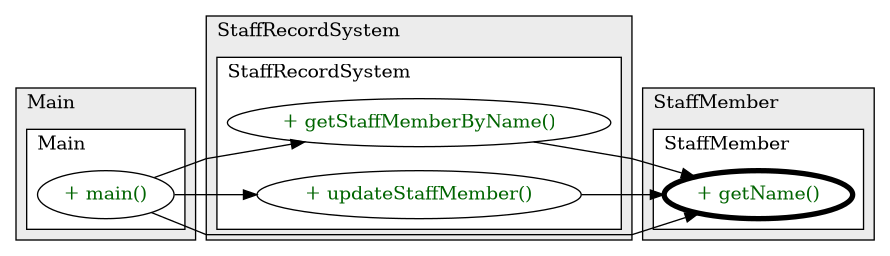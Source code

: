 @startuml

/' diagram meta data start
config=CallConfiguration;
{
  "rootMethod": "StaffMember#getName()",
  "projectClassification": {
    "searchMode": "OpenProject", // OpenProject, AllProjects
    "includedProjects": "",
    "pathEndKeywords": "*.impl",
    "isClientPath": "",
    "isClientName": "",
    "isTestPath": "",
    "isTestName": "",
    "isMappingPath": "",
    "isMappingName": "",
    "isDataAccessPath": "",
    "isDataAccessName": "",
    "isDataStructurePath": "",
    "isDataStructureName": "",
    "isInterfaceStructuresPath": "",
    "isInterfaceStructuresName": "",
    "isEntryPointPath": "",
    "isEntryPointName": "",
    "treatFinalFieldsAsMandatory": false
  },
  "graphRestriction": {
    "classPackageExcludeFilter": "",
    "classPackageIncludeFilter": "",
    "classNameExcludeFilter": "",
    "classNameIncludeFilter": "",
    "methodNameExcludeFilter": "",
    "methodNameIncludeFilter": "",
    "removeByInheritance": "", // inheritance/annotation based filtering is done in a second step
    "removeByAnnotation": "",
    "removeByClassPackage": "", // cleanup the graph after inheritance/annotation based filtering is done
    "removeByClassName": "",
    "cutMappings": false,
    "cutEnum": true,
    "cutTests": true,
    "cutClient": true,
    "cutDataAccess": true,
    "cutInterfaceStructures": true,
    "cutDataStructures": true,
    "cutGetterAndSetter": true,
    "cutConstructors": true
  },
  "graphTraversal": {
    "forwardDepth": 3,
    "backwardDepth": 3,
    "classPackageExcludeFilter": "",
    "classPackageIncludeFilter": "",
    "classNameExcludeFilter": "",
    "classNameIncludeFilter": "",
    "methodNameExcludeFilter": "",
    "methodNameIncludeFilter": "",
    "hideMappings": false,
    "hideDataStructures": false,
    "hidePrivateMethods": true,
    "hideInterfaceCalls": true, // indirection: implementation -> interface (is hidden) -> implementation
    "onlyShowApplicationEntryPoints": false, // root node is included
    "useMethodCallsForStructureDiagram": "ForwardOnly" // ForwardOnly, BothDirections, No
  },
  "details": {
    "aggregation": "GroupByClass", // ByClass, GroupByClass, None
    "showMethodParametersTypes": false,
    "showMethodParametersNames": false,
    "showMethodReturnType": false,
    "showPackageLevels": 2,
    "showCallOrder": false,
    "edgeMode": "MethodsOnly", // TypesOnly, MethodsOnly, TypesAndMethods, MethodsAndDirectTypeUsage
    "showDetailedClassStructure": false
  },
  "rootClass": "StaffMember",
  "extensionCallbackMethod": "" // qualified.class.name#methodName - signature: public static String method(String)
}
diagram meta data end '/



digraph g {
    rankdir="LR"
    splines=polyline
    

'nodes 
subgraph cluster_2390489 { 
   	label=Main
	labeljust=l
	fillcolor="#ececec"
	style=filled
   
   subgraph cluster_1706522830 { 
   	label=Main
	labeljust=l
	fillcolor=white
	style=filled
   
   Main2390489XXXmain1859653459[
	label="+ main()"
	style=filled
	fillcolor=white
	tooltip="Main

null"
	fontcolor=darkgreen
];
} 
} 

subgraph cluster_406024000 { 
   	label=StaffRecordSystem
	labeljust=l
	fillcolor="#ececec"
	style=filled
   
   subgraph cluster_1570050834 { 
   	label=StaffRecordSystem
	labeljust=l
	fillcolor=white
	style=filled
   
   StaffRecordSystem406024000XXXgetStaffMemberByName1808118735[
	label="+ getStaffMemberByName()"
	style=filled
	fillcolor=white
	tooltip="StaffRecordSystem

null"
	fontcolor=darkgreen
];

StaffRecordSystem406024000XXXupdateStaffMember1026393664[
	label="+ updateStaffMember()"
	style=filled
	fillcolor=white
	tooltip="StaffRecordSystem

null"
	fontcolor=darkgreen
];
} 
} 

subgraph cluster_636893562 { 
   	label=StaffMember
	labeljust=l
	fillcolor="#ececec"
	style=filled
   
   subgraph cluster_1136378630 { 
   	label=StaffMember
	labeljust=l
	fillcolor=white
	style=filled
   
   StaffMember636893562XXXgetName0[
	label="+ getName()"
	style=filled
	fillcolor=white
	tooltip="StaffMember

null"
	penwidth=4
	fontcolor=darkgreen
];
} 
} 

'edges    
Main2390489XXXmain1859653459 -> StaffMember636893562XXXgetName0;
Main2390489XXXmain1859653459 -> StaffRecordSystem406024000XXXgetStaffMemberByName1808118735;
Main2390489XXXmain1859653459 -> StaffRecordSystem406024000XXXupdateStaffMember1026393664;
StaffRecordSystem406024000XXXgetStaffMemberByName1808118735 -> StaffMember636893562XXXgetName0;
StaffRecordSystem406024000XXXupdateStaffMember1026393664 -> StaffMember636893562XXXgetName0;
    
}
@enduml